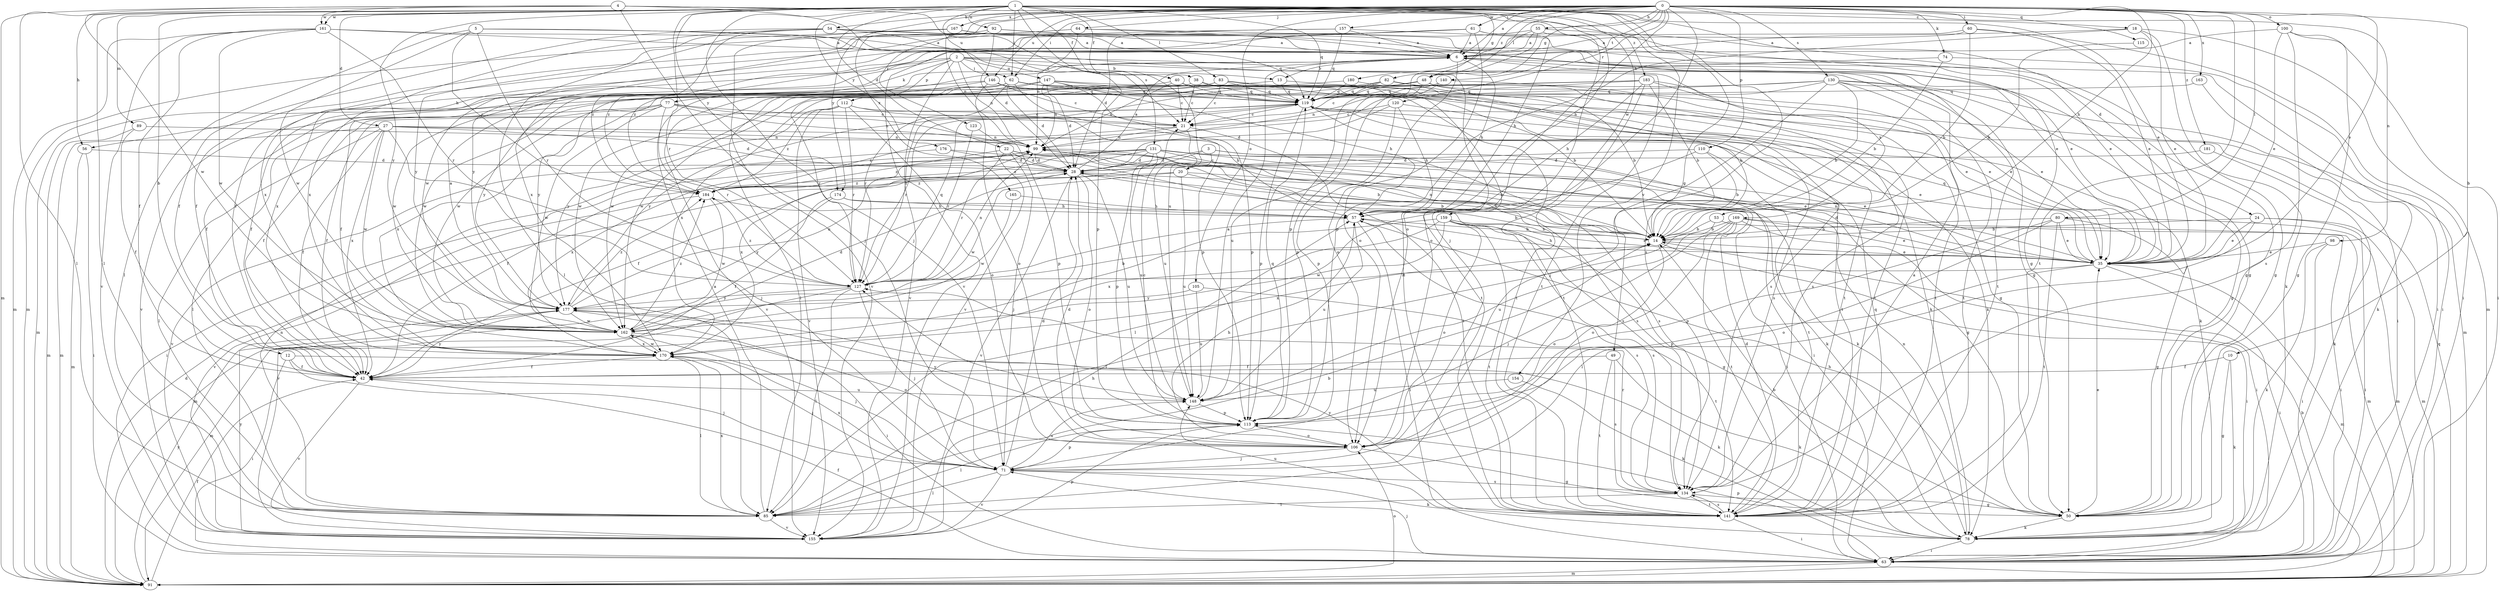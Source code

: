 strict digraph  {
0;
1;
2;
3;
4;
5;
6;
10;
12;
13;
14;
18;
20;
21;
22;
24;
27;
28;
35;
38;
40;
42;
48;
49;
50;
53;
54;
55;
56;
57;
60;
61;
62;
63;
64;
71;
74;
77;
78;
80;
82;
83;
85;
89;
91;
92;
98;
99;
100;
105;
106;
110;
112;
113;
115;
119;
120;
123;
127;
130;
131;
134;
140;
141;
146;
147;
148;
154;
155;
157;
159;
161;
162;
163;
165;
167;
169;
170;
174;
176;
177;
180;
181;
183;
184;
0 -> 6  [label=a];
0 -> 10  [label=b];
0 -> 35  [label=e];
0 -> 48  [label=g];
0 -> 53  [label=h];
0 -> 54  [label=h];
0 -> 55  [label=h];
0 -> 60  [label=i];
0 -> 61  [label=i];
0 -> 62  [label=i];
0 -> 64  [label=j];
0 -> 71  [label=j];
0 -> 74  [label=k];
0 -> 80  [label=l];
0 -> 82  [label=l];
0 -> 100  [label=o];
0 -> 105  [label=o];
0 -> 106  [label=o];
0 -> 110  [label=p];
0 -> 115  [label=q];
0 -> 120  [label=r];
0 -> 123  [label=r];
0 -> 130  [label=s];
0 -> 140  [label=t];
0 -> 141  [label=t];
0 -> 146  [label=u];
0 -> 157  [label=w];
0 -> 163  [label=x];
0 -> 165  [label=x];
0 -> 167  [label=x];
0 -> 174  [label=y];
0 -> 180  [label=z];
0 -> 181  [label=z];
1 -> 12  [label=b];
1 -> 18  [label=c];
1 -> 22  [label=d];
1 -> 24  [label=d];
1 -> 27  [label=d];
1 -> 35  [label=e];
1 -> 38  [label=f];
1 -> 40  [label=f];
1 -> 48  [label=g];
1 -> 49  [label=g];
1 -> 56  [label=h];
1 -> 62  [label=i];
1 -> 71  [label=j];
1 -> 83  [label=l];
1 -> 85  [label=l];
1 -> 89  [label=m];
1 -> 92  [label=n];
1 -> 98  [label=n];
1 -> 119  [label=q];
1 -> 127  [label=r];
1 -> 131  [label=s];
1 -> 134  [label=s];
1 -> 146  [label=u];
1 -> 154  [label=v];
1 -> 159  [label=w];
1 -> 161  [label=w];
1 -> 174  [label=y];
1 -> 176  [label=y];
1 -> 177  [label=y];
1 -> 183  [label=z];
2 -> 13  [label=b];
2 -> 56  [label=h];
2 -> 62  [label=i];
2 -> 77  [label=k];
2 -> 99  [label=n];
2 -> 112  [label=p];
2 -> 141  [label=t];
2 -> 147  [label=u];
2 -> 155  [label=v];
2 -> 169  [label=x];
2 -> 170  [label=x];
3 -> 20  [label=c];
3 -> 28  [label=d];
3 -> 42  [label=f];
3 -> 63  [label=i];
3 -> 134  [label=s];
4 -> 21  [label=c];
4 -> 50  [label=g];
4 -> 57  [label=h];
4 -> 71  [label=j];
4 -> 85  [label=l];
4 -> 91  [label=m];
4 -> 148  [label=u];
4 -> 161  [label=w];
4 -> 162  [label=w];
5 -> 6  [label=a];
5 -> 85  [label=l];
5 -> 113  [label=p];
5 -> 127  [label=r];
5 -> 162  [label=w];
5 -> 184  [label=z];
6 -> 13  [label=b];
6 -> 57  [label=h];
6 -> 63  [label=i];
6 -> 106  [label=o];
6 -> 141  [label=t];
10 -> 42  [label=f];
10 -> 50  [label=g];
10 -> 78  [label=k];
12 -> 42  [label=f];
12 -> 63  [label=i];
12 -> 71  [label=j];
12 -> 78  [label=k];
13 -> 119  [label=q];
13 -> 141  [label=t];
13 -> 162  [label=w];
14 -> 35  [label=e];
14 -> 63  [label=i];
14 -> 99  [label=n];
14 -> 106  [label=o];
14 -> 170  [label=x];
18 -> 6  [label=a];
18 -> 35  [label=e];
18 -> 50  [label=g];
18 -> 91  [label=m];
18 -> 113  [label=p];
20 -> 14  [label=b];
20 -> 63  [label=i];
20 -> 148  [label=u];
20 -> 162  [label=w];
20 -> 184  [label=z];
21 -> 99  [label=n];
21 -> 141  [label=t];
21 -> 148  [label=u];
21 -> 184  [label=z];
22 -> 14  [label=b];
22 -> 28  [label=d];
22 -> 35  [label=e];
22 -> 71  [label=j];
22 -> 127  [label=r];
22 -> 134  [label=s];
22 -> 184  [label=z];
24 -> 14  [label=b];
24 -> 35  [label=e];
24 -> 63  [label=i];
24 -> 85  [label=l];
24 -> 91  [label=m];
27 -> 28  [label=d];
27 -> 35  [label=e];
27 -> 42  [label=f];
27 -> 71  [label=j];
27 -> 85  [label=l];
27 -> 91  [label=m];
27 -> 99  [label=n];
27 -> 162  [label=w];
27 -> 170  [label=x];
28 -> 6  [label=a];
28 -> 14  [label=b];
28 -> 106  [label=o];
28 -> 148  [label=u];
28 -> 155  [label=v];
28 -> 184  [label=z];
35 -> 28  [label=d];
35 -> 57  [label=h];
35 -> 63  [label=i];
35 -> 91  [label=m];
35 -> 99  [label=n];
35 -> 113  [label=p];
35 -> 119  [label=q];
35 -> 127  [label=r];
38 -> 21  [label=c];
38 -> 119  [label=q];
38 -> 134  [label=s];
38 -> 162  [label=w];
40 -> 14  [label=b];
40 -> 21  [label=c];
40 -> 42  [label=f];
40 -> 99  [label=n];
40 -> 119  [label=q];
42 -> 148  [label=u];
42 -> 155  [label=v];
42 -> 177  [label=y];
48 -> 35  [label=e];
48 -> 42  [label=f];
48 -> 119  [label=q];
48 -> 134  [label=s];
48 -> 148  [label=u];
49 -> 42  [label=f];
49 -> 78  [label=k];
49 -> 134  [label=s];
49 -> 141  [label=t];
50 -> 35  [label=e];
50 -> 57  [label=h];
50 -> 78  [label=k];
53 -> 14  [label=b];
53 -> 63  [label=i];
53 -> 85  [label=l];
54 -> 6  [label=a];
54 -> 35  [label=e];
54 -> 42  [label=f];
54 -> 119  [label=q];
54 -> 170  [label=x];
54 -> 177  [label=y];
54 -> 184  [label=z];
55 -> 6  [label=a];
55 -> 78  [label=k];
55 -> 106  [label=o];
55 -> 113  [label=p];
55 -> 155  [label=v];
55 -> 184  [label=z];
56 -> 28  [label=d];
56 -> 63  [label=i];
56 -> 91  [label=m];
57 -> 14  [label=b];
57 -> 63  [label=i];
57 -> 91  [label=m];
57 -> 134  [label=s];
57 -> 148  [label=u];
60 -> 6  [label=a];
60 -> 14  [label=b];
60 -> 35  [label=e];
60 -> 63  [label=i];
60 -> 177  [label=y];
61 -> 6  [label=a];
61 -> 42  [label=f];
61 -> 50  [label=g];
61 -> 57  [label=h];
61 -> 106  [label=o];
61 -> 170  [label=x];
61 -> 184  [label=z];
62 -> 28  [label=d];
62 -> 35  [label=e];
62 -> 42  [label=f];
62 -> 113  [label=p];
62 -> 119  [label=q];
62 -> 127  [label=r];
62 -> 141  [label=t];
62 -> 155  [label=v];
62 -> 177  [label=y];
63 -> 42  [label=f];
63 -> 71  [label=j];
63 -> 91  [label=m];
63 -> 113  [label=p];
64 -> 6  [label=a];
64 -> 35  [label=e];
64 -> 42  [label=f];
64 -> 99  [label=n];
64 -> 170  [label=x];
71 -> 28  [label=d];
71 -> 78  [label=k];
71 -> 85  [label=l];
71 -> 113  [label=p];
71 -> 134  [label=s];
71 -> 148  [label=u];
71 -> 155  [label=v];
71 -> 170  [label=x];
74 -> 14  [label=b];
74 -> 63  [label=i];
74 -> 48  [label=h];
77 -> 21  [label=c];
77 -> 42  [label=f];
77 -> 85  [label=l];
77 -> 99  [label=n];
77 -> 113  [label=p];
77 -> 127  [label=r];
77 -> 162  [label=w];
77 -> 170  [label=x];
78 -> 14  [label=b];
78 -> 63  [label=i];
78 -> 99  [label=n];
80 -> 14  [label=b];
80 -> 35  [label=e];
80 -> 50  [label=g];
80 -> 91  [label=m];
80 -> 106  [label=o];
80 -> 113  [label=p];
80 -> 141  [label=t];
82 -> 14  [label=b];
82 -> 21  [label=c];
82 -> 119  [label=q];
82 -> 127  [label=r];
82 -> 141  [label=t];
83 -> 21  [label=c];
83 -> 78  [label=k];
83 -> 91  [label=m];
83 -> 119  [label=q];
83 -> 127  [label=r];
83 -> 141  [label=t];
85 -> 6  [label=a];
85 -> 14  [label=b];
85 -> 99  [label=n];
85 -> 155  [label=v];
85 -> 170  [label=x];
89 -> 42  [label=f];
89 -> 91  [label=m];
89 -> 99  [label=n];
91 -> 14  [label=b];
91 -> 28  [label=d];
91 -> 42  [label=f];
91 -> 106  [label=o];
91 -> 119  [label=q];
91 -> 177  [label=y];
92 -> 6  [label=a];
92 -> 28  [label=d];
92 -> 50  [label=g];
92 -> 91  [label=m];
92 -> 99  [label=n];
98 -> 35  [label=e];
98 -> 63  [label=i];
98 -> 78  [label=k];
99 -> 28  [label=d];
99 -> 78  [label=k];
99 -> 170  [label=x];
100 -> 6  [label=a];
100 -> 35  [label=e];
100 -> 50  [label=g];
100 -> 63  [label=i];
100 -> 134  [label=s];
105 -> 141  [label=t];
105 -> 148  [label=u];
105 -> 177  [label=y];
106 -> 28  [label=d];
106 -> 50  [label=g];
106 -> 57  [label=h];
106 -> 71  [label=j];
110 -> 14  [label=b];
110 -> 28  [label=d];
110 -> 85  [label=l];
110 -> 141  [label=t];
112 -> 21  [label=c];
112 -> 57  [label=h];
112 -> 106  [label=o];
112 -> 127  [label=r];
112 -> 155  [label=v];
112 -> 177  [label=y];
112 -> 184  [label=z];
113 -> 21  [label=c];
113 -> 85  [label=l];
113 -> 106  [label=o];
113 -> 119  [label=q];
113 -> 177  [label=y];
115 -> 14  [label=b];
119 -> 21  [label=c];
119 -> 42  [label=f];
119 -> 78  [label=k];
119 -> 113  [label=p];
119 -> 127  [label=r];
119 -> 141  [label=t];
119 -> 177  [label=y];
120 -> 21  [label=c];
120 -> 28  [label=d];
120 -> 57  [label=h];
120 -> 113  [label=p];
120 -> 134  [label=s];
123 -> 99  [label=n];
123 -> 127  [label=r];
127 -> 14  [label=b];
127 -> 71  [label=j];
127 -> 85  [label=l];
127 -> 91  [label=m];
127 -> 99  [label=n];
127 -> 119  [label=q];
127 -> 177  [label=y];
127 -> 184  [label=z];
130 -> 14  [label=b];
130 -> 35  [label=e];
130 -> 50  [label=g];
130 -> 71  [label=j];
130 -> 91  [label=m];
130 -> 119  [label=q];
130 -> 141  [label=t];
130 -> 155  [label=v];
130 -> 170  [label=x];
131 -> 14  [label=b];
131 -> 28  [label=d];
131 -> 35  [label=e];
131 -> 42  [label=f];
131 -> 50  [label=g];
131 -> 63  [label=i];
131 -> 78  [label=k];
131 -> 113  [label=p];
131 -> 148  [label=u];
131 -> 170  [label=x];
131 -> 184  [label=z];
134 -> 6  [label=a];
134 -> 50  [label=g];
134 -> 85  [label=l];
134 -> 127  [label=r];
134 -> 141  [label=t];
140 -> 63  [label=i];
140 -> 99  [label=n];
140 -> 113  [label=p];
140 -> 119  [label=q];
141 -> 28  [label=d];
141 -> 63  [label=i];
141 -> 119  [label=q];
141 -> 134  [label=s];
141 -> 148  [label=u];
141 -> 177  [label=y];
146 -> 21  [label=c];
146 -> 106  [label=o];
146 -> 119  [label=q];
146 -> 141  [label=t];
146 -> 162  [label=w];
146 -> 177  [label=y];
147 -> 28  [label=d];
147 -> 57  [label=h];
147 -> 78  [label=k];
147 -> 85  [label=l];
147 -> 99  [label=n];
147 -> 113  [label=p];
147 -> 119  [label=q];
147 -> 162  [label=w];
148 -> 6  [label=a];
148 -> 113  [label=p];
148 -> 127  [label=r];
154 -> 78  [label=k];
154 -> 148  [label=u];
155 -> 57  [label=h];
155 -> 113  [label=p];
155 -> 177  [label=y];
157 -> 6  [label=a];
157 -> 28  [label=d];
157 -> 35  [label=e];
157 -> 119  [label=q];
157 -> 162  [label=w];
159 -> 14  [label=b];
159 -> 35  [label=e];
159 -> 50  [label=g];
159 -> 106  [label=o];
159 -> 134  [label=s];
159 -> 141  [label=t];
159 -> 155  [label=v];
159 -> 162  [label=w];
159 -> 170  [label=x];
161 -> 6  [label=a];
161 -> 42  [label=f];
161 -> 91  [label=m];
161 -> 127  [label=r];
161 -> 141  [label=t];
161 -> 155  [label=v];
161 -> 162  [label=w];
162 -> 28  [label=d];
162 -> 71  [label=j];
162 -> 106  [label=o];
162 -> 170  [label=x];
162 -> 184  [label=z];
163 -> 78  [label=k];
163 -> 119  [label=q];
165 -> 57  [label=h];
165 -> 162  [label=w];
167 -> 6  [label=a];
167 -> 50  [label=g];
167 -> 85  [label=l];
167 -> 155  [label=v];
169 -> 14  [label=b];
169 -> 35  [label=e];
169 -> 63  [label=i];
169 -> 71  [label=j];
169 -> 91  [label=m];
169 -> 106  [label=o];
169 -> 141  [label=t];
169 -> 148  [label=u];
170 -> 42  [label=f];
170 -> 71  [label=j];
170 -> 85  [label=l];
170 -> 162  [label=w];
174 -> 14  [label=b];
174 -> 42  [label=f];
174 -> 57  [label=h];
174 -> 177  [label=y];
176 -> 28  [label=d];
176 -> 134  [label=s];
176 -> 155  [label=v];
177 -> 6  [label=a];
177 -> 63  [label=i];
177 -> 99  [label=n];
177 -> 162  [label=w];
177 -> 184  [label=z];
180 -> 14  [label=b];
180 -> 119  [label=q];
180 -> 162  [label=w];
181 -> 28  [label=d];
181 -> 78  [label=k];
183 -> 14  [label=b];
183 -> 35  [label=e];
183 -> 50  [label=g];
183 -> 57  [label=h];
183 -> 119  [label=q];
183 -> 141  [label=t];
183 -> 155  [label=v];
183 -> 162  [label=w];
184 -> 57  [label=h];
184 -> 155  [label=v];
184 -> 162  [label=w];
}
